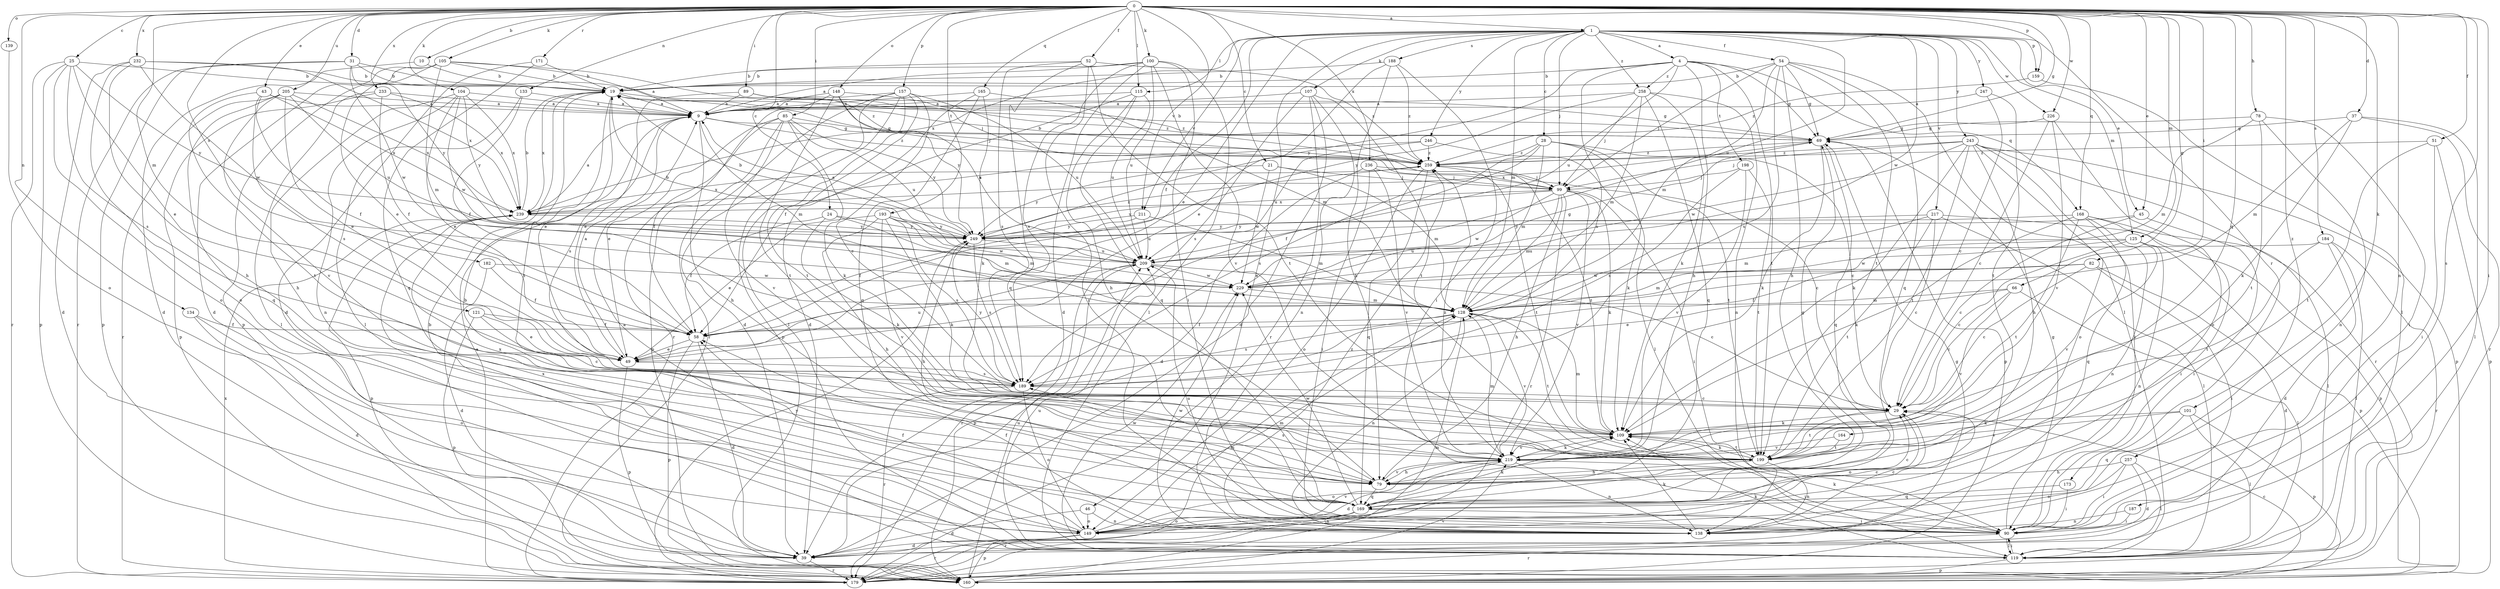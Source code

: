 strict digraph  {
0;
1;
4;
9;
10;
19;
21;
24;
25;
28;
29;
31;
37;
39;
43;
45;
46;
49;
51;
52;
54;
58;
66;
69;
78;
79;
82;
85;
89;
90;
99;
100;
101;
104;
105;
107;
109;
115;
119;
121;
125;
128;
133;
134;
138;
139;
148;
149;
157;
159;
160;
164;
165;
168;
169;
171;
173;
179;
182;
184;
187;
188;
189;
193;
198;
199;
205;
209;
211;
217;
219;
226;
229;
232;
233;
236;
239;
243;
246;
247;
249;
257;
258;
259;
0 -> 1  [label=a];
0 -> 10  [label=b];
0 -> 21  [label=c];
0 -> 24  [label=c];
0 -> 25  [label=c];
0 -> 31  [label=d];
0 -> 37  [label=d];
0 -> 43  [label=e];
0 -> 45  [label=e];
0 -> 51  [label=f];
0 -> 52  [label=f];
0 -> 66  [label=g];
0 -> 69  [label=g];
0 -> 78  [label=h];
0 -> 82  [label=i];
0 -> 85  [label=i];
0 -> 89  [label=i];
0 -> 90  [label=i];
0 -> 100  [label=k];
0 -> 101  [label=k];
0 -> 104  [label=k];
0 -> 105  [label=k];
0 -> 115  [label=l];
0 -> 121  [label=m];
0 -> 125  [label=m];
0 -> 133  [label=n];
0 -> 134  [label=n];
0 -> 138  [label=n];
0 -> 139  [label=o];
0 -> 148  [label=o];
0 -> 157  [label=p];
0 -> 159  [label=p];
0 -> 164  [label=q];
0 -> 165  [label=q];
0 -> 168  [label=q];
0 -> 171  [label=r];
0 -> 182  [label=s];
0 -> 184  [label=s];
0 -> 187  [label=s];
0 -> 193  [label=t];
0 -> 205  [label=u];
0 -> 211  [label=v];
0 -> 226  [label=w];
0 -> 232  [label=x];
0 -> 233  [label=x];
0 -> 236  [label=x];
0 -> 257  [label=z];
1 -> 4  [label=a];
1 -> 28  [label=c];
1 -> 45  [label=e];
1 -> 46  [label=e];
1 -> 49  [label=e];
1 -> 54  [label=f];
1 -> 58  [label=f];
1 -> 99  [label=j];
1 -> 107  [label=k];
1 -> 115  [label=l];
1 -> 125  [label=m];
1 -> 128  [label=m];
1 -> 159  [label=p];
1 -> 173  [label=r];
1 -> 188  [label=s];
1 -> 209  [label=u];
1 -> 211  [label=v];
1 -> 217  [label=v];
1 -> 226  [label=w];
1 -> 229  [label=w];
1 -> 239  [label=x];
1 -> 243  [label=y];
1 -> 246  [label=y];
1 -> 247  [label=y];
1 -> 258  [label=z];
4 -> 19  [label=b];
4 -> 69  [label=g];
4 -> 79  [label=h];
4 -> 168  [label=q];
4 -> 189  [label=s];
4 -> 198  [label=t];
4 -> 199  [label=t];
4 -> 209  [label=u];
4 -> 249  [label=y];
4 -> 258  [label=z];
9 -> 69  [label=g];
9 -> 79  [label=h];
9 -> 128  [label=m];
9 -> 189  [label=s];
9 -> 259  [label=z];
10 -> 19  [label=b];
10 -> 39  [label=d];
19 -> 9  [label=a];
19 -> 49  [label=e];
19 -> 99  [label=j];
19 -> 199  [label=t];
19 -> 239  [label=x];
21 -> 99  [label=j];
21 -> 128  [label=m];
21 -> 229  [label=w];
21 -> 249  [label=y];
24 -> 58  [label=f];
24 -> 109  [label=k];
24 -> 128  [label=m];
24 -> 249  [label=y];
25 -> 19  [label=b];
25 -> 49  [label=e];
25 -> 149  [label=o];
25 -> 160  [label=p];
25 -> 179  [label=r];
25 -> 189  [label=s];
25 -> 249  [label=y];
28 -> 29  [label=c];
28 -> 58  [label=f];
28 -> 109  [label=k];
28 -> 128  [label=m];
28 -> 189  [label=s];
28 -> 199  [label=t];
28 -> 259  [label=z];
29 -> 109  [label=k];
29 -> 149  [label=o];
29 -> 199  [label=t];
31 -> 19  [label=b];
31 -> 160  [label=p];
31 -> 179  [label=r];
31 -> 229  [label=w];
31 -> 249  [label=y];
31 -> 259  [label=z];
37 -> 69  [label=g];
37 -> 109  [label=k];
37 -> 119  [label=l];
37 -> 128  [label=m];
37 -> 179  [label=r];
39 -> 179  [label=r];
43 -> 9  [label=a];
43 -> 58  [label=f];
43 -> 189  [label=s];
43 -> 199  [label=t];
43 -> 239  [label=x];
45 -> 29  [label=c];
45 -> 90  [label=i];
45 -> 249  [label=y];
46 -> 39  [label=d];
46 -> 138  [label=n];
46 -> 149  [label=o];
49 -> 9  [label=a];
49 -> 160  [label=p];
49 -> 189  [label=s];
49 -> 209  [label=u];
51 -> 90  [label=i];
51 -> 160  [label=p];
51 -> 199  [label=t];
51 -> 259  [label=z];
52 -> 19  [label=b];
52 -> 90  [label=i];
52 -> 169  [label=q];
52 -> 189  [label=s];
52 -> 199  [label=t];
52 -> 259  [label=z];
54 -> 19  [label=b];
54 -> 69  [label=g];
54 -> 79  [label=h];
54 -> 99  [label=j];
54 -> 119  [label=l];
54 -> 128  [label=m];
54 -> 169  [label=q];
54 -> 189  [label=s];
54 -> 199  [label=t];
58 -> 39  [label=d];
58 -> 49  [label=e];
58 -> 160  [label=p];
66 -> 29  [label=c];
66 -> 49  [label=e];
66 -> 119  [label=l];
66 -> 128  [label=m];
66 -> 219  [label=v];
69 -> 19  [label=b];
69 -> 109  [label=k];
69 -> 160  [label=p];
69 -> 169  [label=q];
69 -> 239  [label=x];
69 -> 259  [label=z];
78 -> 69  [label=g];
78 -> 90  [label=i];
78 -> 128  [label=m];
78 -> 138  [label=n];
78 -> 199  [label=t];
79 -> 69  [label=g];
79 -> 169  [label=q];
79 -> 189  [label=s];
79 -> 219  [label=v];
79 -> 239  [label=x];
82 -> 29  [label=c];
82 -> 39  [label=d];
82 -> 58  [label=f];
82 -> 90  [label=i];
82 -> 128  [label=m];
82 -> 229  [label=w];
85 -> 49  [label=e];
85 -> 58  [label=f];
85 -> 69  [label=g];
85 -> 109  [label=k];
85 -> 160  [label=p];
85 -> 209  [label=u];
85 -> 219  [label=v];
85 -> 249  [label=y];
89 -> 9  [label=a];
89 -> 49  [label=e];
89 -> 69  [label=g];
89 -> 259  [label=z];
90 -> 9  [label=a];
90 -> 69  [label=g];
90 -> 109  [label=k];
90 -> 119  [label=l];
90 -> 179  [label=r];
90 -> 209  [label=u];
99 -> 79  [label=h];
99 -> 90  [label=i];
99 -> 109  [label=k];
99 -> 128  [label=m];
99 -> 179  [label=r];
99 -> 219  [label=v];
99 -> 229  [label=w];
99 -> 239  [label=x];
99 -> 249  [label=y];
100 -> 9  [label=a];
100 -> 19  [label=b];
100 -> 39  [label=d];
100 -> 90  [label=i];
100 -> 119  [label=l];
100 -> 189  [label=s];
100 -> 209  [label=u];
100 -> 219  [label=v];
101 -> 109  [label=k];
101 -> 119  [label=l];
101 -> 160  [label=p];
101 -> 169  [label=q];
101 -> 219  [label=v];
104 -> 9  [label=a];
104 -> 49  [label=e];
104 -> 79  [label=h];
104 -> 138  [label=n];
104 -> 229  [label=w];
104 -> 239  [label=x];
104 -> 249  [label=y];
105 -> 9  [label=a];
105 -> 19  [label=b];
105 -> 39  [label=d];
105 -> 49  [label=e];
105 -> 99  [label=j];
105 -> 128  [label=m];
105 -> 160  [label=p];
107 -> 9  [label=a];
107 -> 39  [label=d];
107 -> 138  [label=n];
107 -> 179  [label=r];
107 -> 189  [label=s];
107 -> 199  [label=t];
109 -> 128  [label=m];
109 -> 199  [label=t];
109 -> 219  [label=v];
109 -> 259  [label=z];
115 -> 9  [label=a];
115 -> 58  [label=f];
115 -> 79  [label=h];
115 -> 169  [label=q];
115 -> 209  [label=u];
119 -> 19  [label=b];
119 -> 90  [label=i];
119 -> 109  [label=k];
119 -> 160  [label=p];
119 -> 209  [label=u];
119 -> 229  [label=w];
121 -> 29  [label=c];
121 -> 49  [label=e];
121 -> 58  [label=f];
121 -> 160  [label=p];
125 -> 29  [label=c];
125 -> 138  [label=n];
125 -> 160  [label=p];
125 -> 209  [label=u];
125 -> 219  [label=v];
125 -> 229  [label=w];
128 -> 58  [label=f];
128 -> 138  [label=n];
128 -> 189  [label=s];
128 -> 199  [label=t];
128 -> 219  [label=v];
133 -> 9  [label=a];
133 -> 58  [label=f];
133 -> 119  [label=l];
134 -> 39  [label=d];
134 -> 58  [label=f];
134 -> 149  [label=o];
138 -> 29  [label=c];
138 -> 58  [label=f];
138 -> 109  [label=k];
138 -> 229  [label=w];
138 -> 259  [label=z];
139 -> 149  [label=o];
148 -> 9  [label=a];
148 -> 179  [label=r];
148 -> 199  [label=t];
148 -> 209  [label=u];
148 -> 249  [label=y];
148 -> 259  [label=z];
149 -> 29  [label=c];
149 -> 39  [label=d];
149 -> 58  [label=f];
149 -> 128  [label=m];
149 -> 160  [label=p];
149 -> 179  [label=r];
149 -> 219  [label=v];
149 -> 239  [label=x];
157 -> 9  [label=a];
157 -> 29  [label=c];
157 -> 39  [label=d];
157 -> 119  [label=l];
157 -> 160  [label=p];
157 -> 179  [label=r];
157 -> 199  [label=t];
157 -> 209  [label=u];
159 -> 119  [label=l];
159 -> 259  [label=z];
160 -> 29  [label=c];
160 -> 128  [label=m];
160 -> 209  [label=u];
160 -> 219  [label=v];
164 -> 199  [label=t];
164 -> 219  [label=v];
165 -> 9  [label=a];
165 -> 39  [label=d];
165 -> 109  [label=k];
165 -> 128  [label=m];
165 -> 169  [label=q];
168 -> 90  [label=i];
168 -> 109  [label=k];
168 -> 119  [label=l];
168 -> 138  [label=n];
168 -> 169  [label=q];
168 -> 199  [label=t];
168 -> 249  [label=y];
169 -> 19  [label=b];
169 -> 29  [label=c];
169 -> 90  [label=i];
169 -> 109  [label=k];
169 -> 138  [label=n];
169 -> 149  [label=o];
169 -> 179  [label=r];
169 -> 229  [label=w];
171 -> 19  [label=b];
171 -> 39  [label=d];
171 -> 169  [label=q];
173 -> 90  [label=i];
173 -> 169  [label=q];
179 -> 9  [label=a];
179 -> 69  [label=g];
179 -> 128  [label=m];
179 -> 239  [label=x];
179 -> 249  [label=y];
182 -> 39  [label=d];
182 -> 58  [label=f];
182 -> 229  [label=w];
184 -> 39  [label=d];
184 -> 119  [label=l];
184 -> 179  [label=r];
184 -> 199  [label=t];
184 -> 209  [label=u];
187 -> 90  [label=i];
187 -> 138  [label=n];
188 -> 19  [label=b];
188 -> 49  [label=e];
188 -> 79  [label=h];
188 -> 90  [label=i];
188 -> 259  [label=z];
189 -> 29  [label=c];
189 -> 149  [label=o];
189 -> 179  [label=r];
189 -> 249  [label=y];
193 -> 49  [label=e];
193 -> 79  [label=h];
193 -> 109  [label=k];
193 -> 128  [label=m];
193 -> 189  [label=s];
193 -> 219  [label=v];
193 -> 229  [label=w];
193 -> 249  [label=y];
198 -> 99  [label=j];
198 -> 189  [label=s];
198 -> 199  [label=t];
198 -> 219  [label=v];
199 -> 79  [label=h];
199 -> 109  [label=k];
199 -> 138  [label=n];
205 -> 9  [label=a];
205 -> 49  [label=e];
205 -> 169  [label=q];
205 -> 179  [label=r];
205 -> 209  [label=u];
205 -> 219  [label=v];
205 -> 239  [label=x];
209 -> 19  [label=b];
209 -> 29  [label=c];
209 -> 160  [label=p];
209 -> 179  [label=r];
209 -> 229  [label=w];
211 -> 58  [label=f];
211 -> 128  [label=m];
211 -> 209  [label=u];
211 -> 249  [label=y];
217 -> 29  [label=c];
217 -> 119  [label=l];
217 -> 128  [label=m];
217 -> 160  [label=p];
217 -> 199  [label=t];
217 -> 249  [label=y];
219 -> 39  [label=d];
219 -> 79  [label=h];
219 -> 90  [label=i];
219 -> 109  [label=k];
219 -> 128  [label=m];
219 -> 138  [label=n];
219 -> 149  [label=o];
219 -> 259  [label=z];
226 -> 29  [label=c];
226 -> 69  [label=g];
226 -> 149  [label=o];
226 -> 219  [label=v];
229 -> 69  [label=g];
229 -> 128  [label=m];
232 -> 19  [label=b];
232 -> 39  [label=d];
232 -> 79  [label=h];
232 -> 149  [label=o];
232 -> 229  [label=w];
232 -> 239  [label=x];
233 -> 9  [label=a];
233 -> 58  [label=f];
233 -> 119  [label=l];
233 -> 160  [label=p];
233 -> 239  [label=x];
236 -> 29  [label=c];
236 -> 39  [label=d];
236 -> 90  [label=i];
236 -> 99  [label=j];
236 -> 219  [label=v];
239 -> 9  [label=a];
239 -> 19  [label=b];
239 -> 160  [label=p];
239 -> 249  [label=y];
243 -> 79  [label=h];
243 -> 90  [label=i];
243 -> 99  [label=j];
243 -> 109  [label=k];
243 -> 149  [label=o];
243 -> 160  [label=p];
243 -> 179  [label=r];
243 -> 199  [label=t];
243 -> 229  [label=w];
243 -> 259  [label=z];
246 -> 119  [label=l];
246 -> 209  [label=u];
246 -> 239  [label=x];
246 -> 259  [label=z];
247 -> 9  [label=a];
247 -> 29  [label=c];
247 -> 199  [label=t];
249 -> 9  [label=a];
249 -> 19  [label=b];
249 -> 79  [label=h];
249 -> 189  [label=s];
249 -> 209  [label=u];
249 -> 259  [label=z];
257 -> 39  [label=d];
257 -> 79  [label=h];
257 -> 90  [label=i];
257 -> 119  [label=l];
257 -> 149  [label=o];
258 -> 9  [label=a];
258 -> 99  [label=j];
258 -> 109  [label=k];
258 -> 128  [label=m];
258 -> 138  [label=n];
258 -> 169  [label=q];
258 -> 249  [label=y];
259 -> 19  [label=b];
259 -> 99  [label=j];
259 -> 149  [label=o];
259 -> 169  [label=q];
259 -> 199  [label=t];
259 -> 239  [label=x];
}
